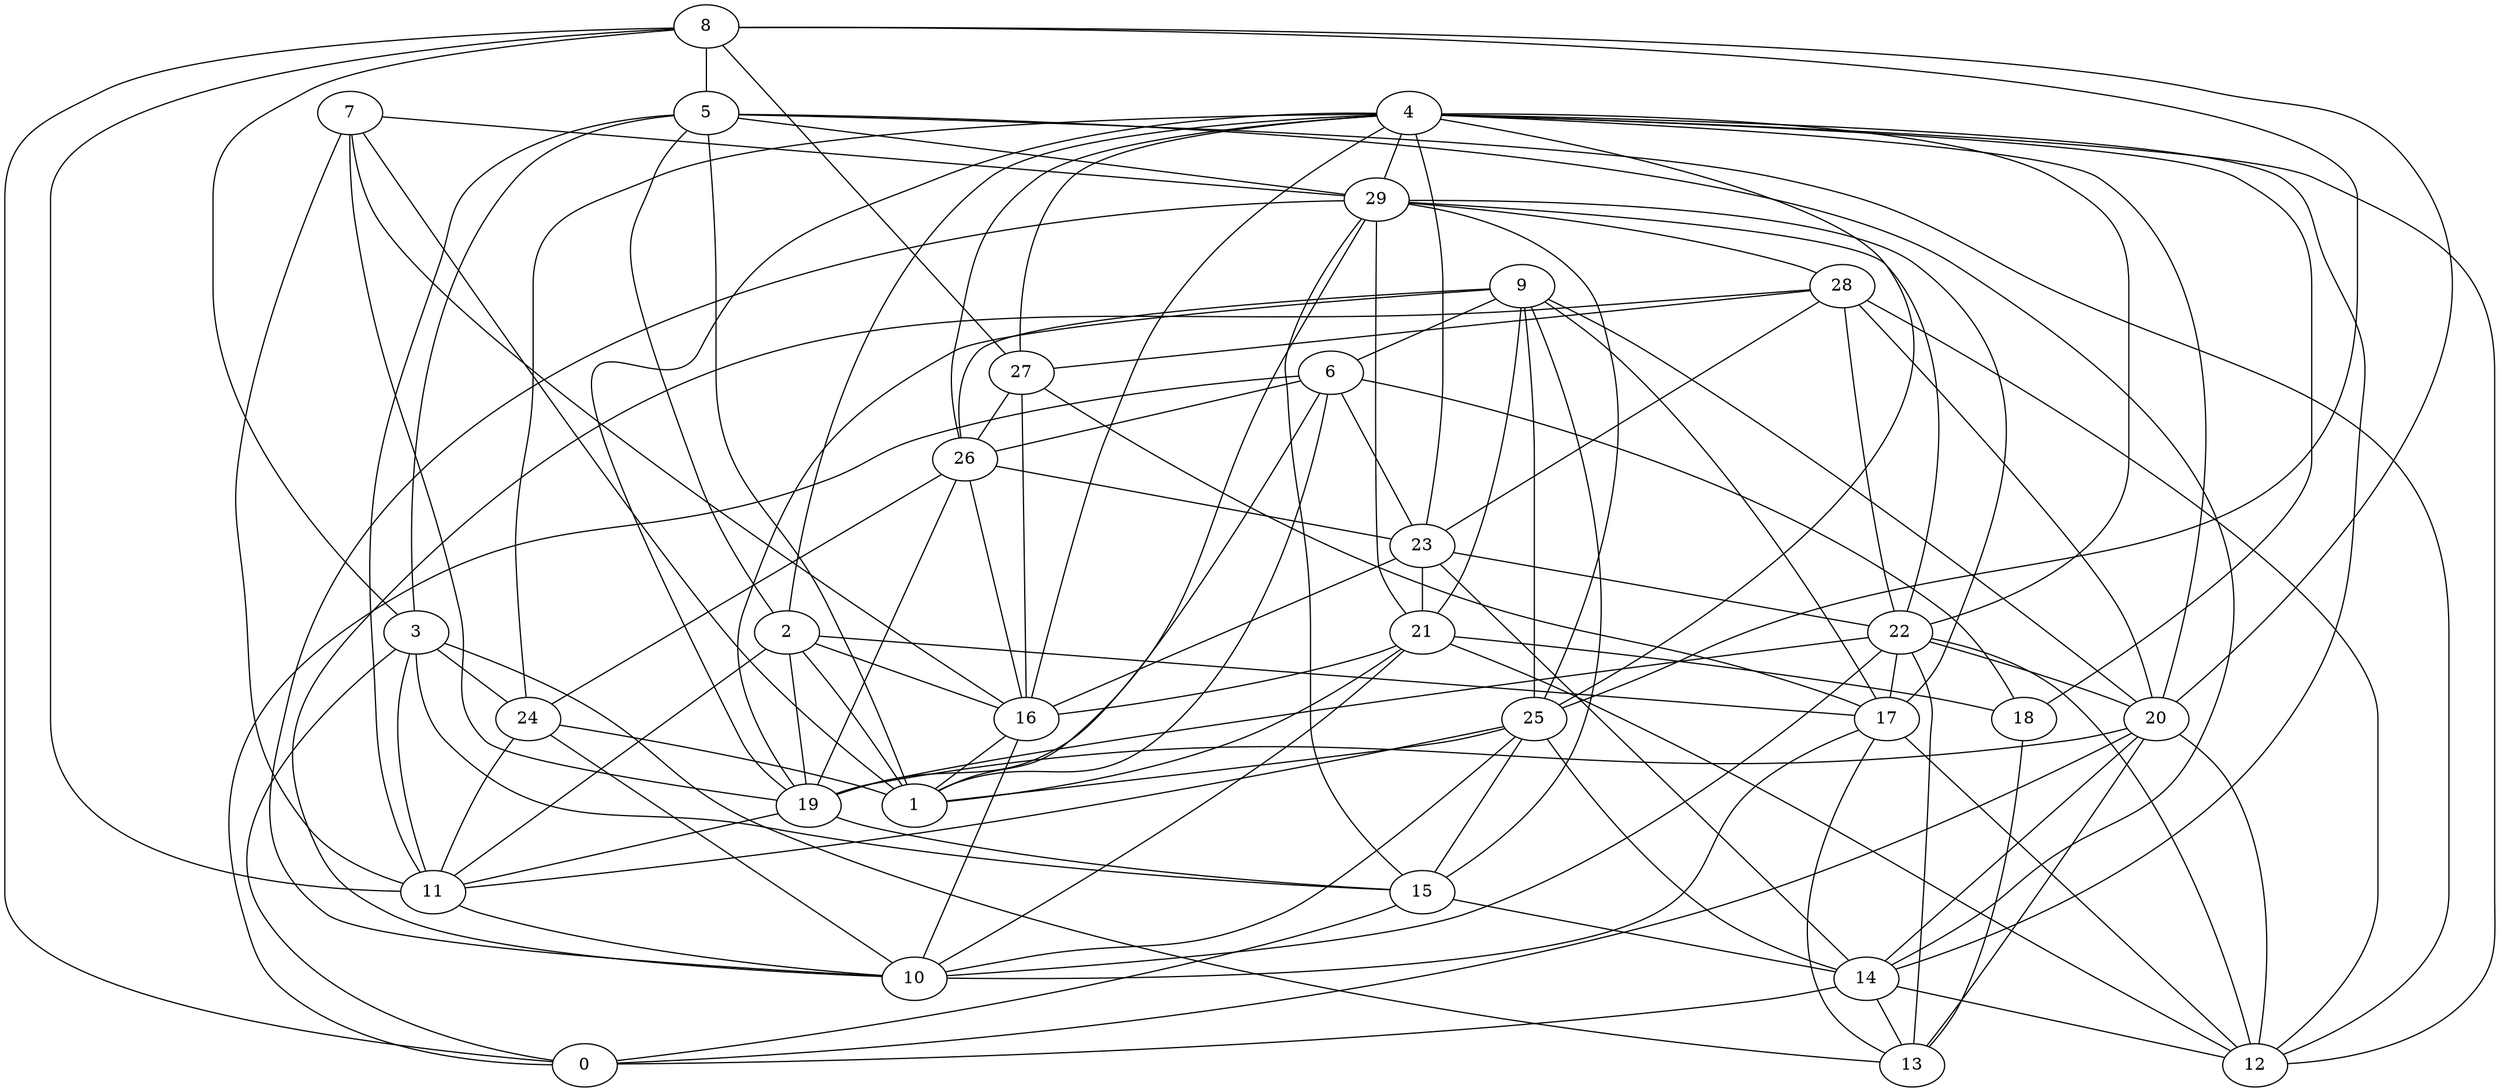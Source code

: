 digraph GG_graph {

subgraph G_graph {
edge [color = black]
"29" -> "21" [dir = none]
"29" -> "28" [dir = none]
"15" -> "0" [dir = none]
"15" -> "14" [dir = none]
"4" -> "12" [dir = none]
"4" -> "14" [dir = none]
"4" -> "27" [dir = none]
"4" -> "2" [dir = none]
"4" -> "19" [dir = none]
"4" -> "23" [dir = none]
"4" -> "22" [dir = none]
"4" -> "18" [dir = none]
"18" -> "13" [dir = none]
"5" -> "29" [dir = none]
"5" -> "14" [dir = none]
"5" -> "11" [dir = none]
"5" -> "2" [dir = none]
"5" -> "3" [dir = none]
"27" -> "26" [dir = none]
"26" -> "24" [dir = none]
"26" -> "16" [dir = none]
"26" -> "23" [dir = none]
"20" -> "19" [dir = none]
"20" -> "0" [dir = none]
"20" -> "13" [dir = none]
"20" -> "12" [dir = none]
"23" -> "21" [dir = none]
"23" -> "16" [dir = none]
"23" -> "22" [dir = none]
"23" -> "14" [dir = none]
"21" -> "18" [dir = none]
"21" -> "10" [dir = none]
"21" -> "16" [dir = none]
"8" -> "5" [dir = none]
"8" -> "20" [dir = none]
"28" -> "12" [dir = none]
"28" -> "23" [dir = none]
"7" -> "11" [dir = none]
"7" -> "16" [dir = none]
"16" -> "1" [dir = none]
"16" -> "10" [dir = none]
"25" -> "15" [dir = none]
"25" -> "10" [dir = none]
"2" -> "1" [dir = none]
"2" -> "19" [dir = none]
"2" -> "17" [dir = none]
"9" -> "6" [dir = none]
"9" -> "19" [dir = none]
"9" -> "20" [dir = none]
"22" -> "19" [dir = none]
"22" -> "20" [dir = none]
"22" -> "10" [dir = none]
"17" -> "12" [dir = none]
"24" -> "1" [dir = none]
"19" -> "11" [dir = none]
"19" -> "15" [dir = none]
"3" -> "11" [dir = none]
"6" -> "19" [dir = none]
"6" -> "0" [dir = none]
"3" -> "24" [dir = none]
"21" -> "1" [dir = none]
"27" -> "17" [dir = none]
"7" -> "19" [dir = none]
"2" -> "16" [dir = none]
"29" -> "17" [dir = none]
"6" -> "18" [dir = none]
"4" -> "29" [dir = none]
"26" -> "19" [dir = none]
"8" -> "27" [dir = none]
"9" -> "25" [dir = none]
"20" -> "14" [dir = none]
"28" -> "22" [dir = none]
"29" -> "22" [dir = none]
"28" -> "10" [dir = none]
"4" -> "25" [dir = none]
"11" -> "10" [dir = none]
"25" -> "11" [dir = none]
"7" -> "29" [dir = none]
"14" -> "13" [dir = none]
"6" -> "23" [dir = none]
"24" -> "11" [dir = none]
"9" -> "17" [dir = none]
"3" -> "0" [dir = none]
"8" -> "25" [dir = none]
"22" -> "13" [dir = none]
"6" -> "1" [dir = none]
"29" -> "15" [dir = none]
"9" -> "21" [dir = none]
"24" -> "10" [dir = none]
"22" -> "12" [dir = none]
"29" -> "25" [dir = none]
"17" -> "13" [dir = none]
"2" -> "11" [dir = none]
"25" -> "1" [dir = none]
"25" -> "14" [dir = none]
"6" -> "26" [dir = none]
"5" -> "12" [dir = none]
"4" -> "26" [dir = none]
"29" -> "10" [dir = none]
"5" -> "1" [dir = none]
"22" -> "17" [dir = none]
"14" -> "12" [dir = none]
"9" -> "15" [dir = none]
"8" -> "0" [dir = none]
"21" -> "12" [dir = none]
"3" -> "13" [dir = none]
"4" -> "20" [dir = none]
"14" -> "0" [dir = none]
"29" -> "1" [dir = none]
"17" -> "10" [dir = none]
"4" -> "24" [dir = none]
"9" -> "26" [dir = none]
"8" -> "3" [dir = none]
"8" -> "11" [dir = none]
"28" -> "27" [dir = none]
"3" -> "15" [dir = none]
"28" -> "20" [dir = none]
"4" -> "16" [dir = none]
"7" -> "1" [dir = none]
"27" -> "16" [dir = none]
}

}

